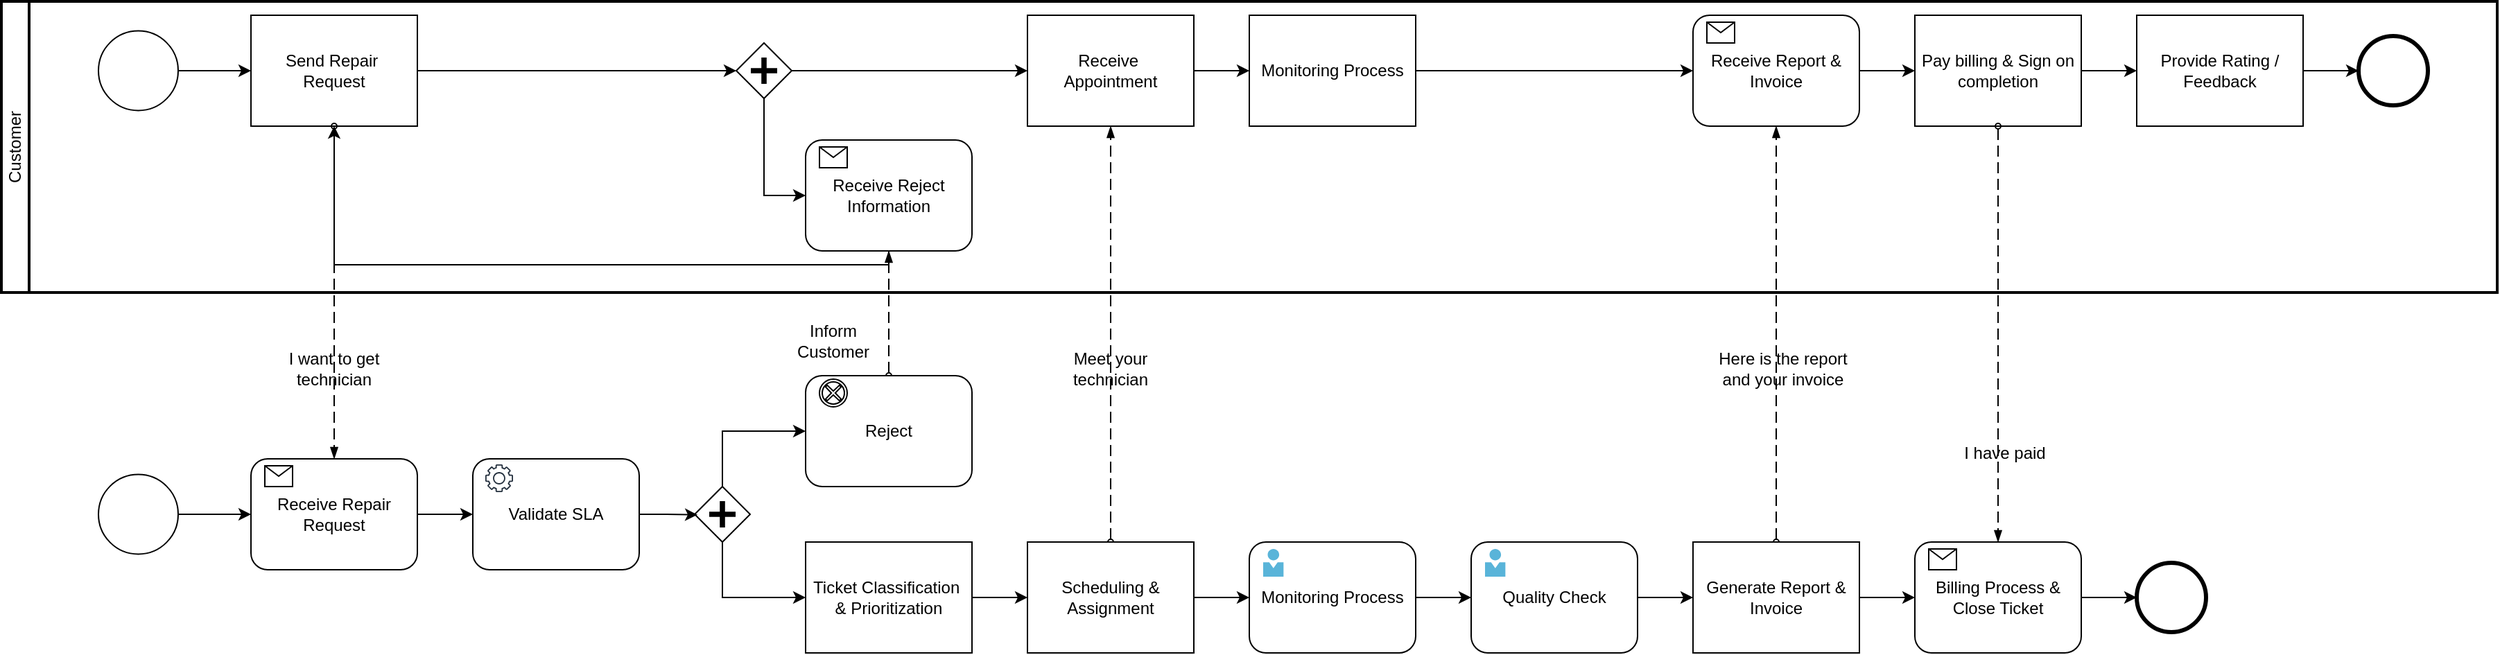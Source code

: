 <mxfile version="26.2.14" pages="2">
  <diagram name="Page-1" id="2a216829-ef6e-dabb-86c1-c78162f3ba2b">
    <mxGraphModel dx="1903" dy="1049" grid="1" gridSize="10" guides="1" tooltips="1" connect="1" arrows="1" fold="1" page="1" pageScale="1" pageWidth="850" pageHeight="1100" background="none" math="0" shadow="0">
      <root>
        <mxCell id="0" />
        <mxCell id="1" parent="0" />
        <mxCell id="y4_CQmr4rHinZZHA0CCV-10" value="" style="shape=mxgraph.bpmn.shape;html=1;verticalLabelPosition=bottom;labelBackgroundColor=#ffffff;verticalAlign=top;perimeter=ellipsePerimeter;outline=standard;symbol=general;" vertex="1" parent="1">
          <mxGeometry x="70" y="621.25" width="57.5" height="57.5" as="geometry" />
        </mxCell>
        <mxCell id="y4_CQmr4rHinZZHA0CCV-11" style="edgeStyle=orthogonalEdgeStyle;rounded=0;html=1;jettySize=auto;orthogonalLoop=1;" edge="1" source="y4_CQmr4rHinZZHA0CCV-10" parent="1">
          <mxGeometry relative="1" as="geometry">
            <mxPoint x="180" y="650" as="targetPoint" />
            <Array as="points" />
          </mxGeometry>
        </mxCell>
        <mxCell id="y4_CQmr4rHinZZHA0CCV-22" value="" style="group" vertex="1" connectable="0" parent="1">
          <mxGeometry x="1060" y="670" width="120" height="80" as="geometry" />
        </mxCell>
        <mxCell id="y4_CQmr4rHinZZHA0CCV-23" value="Quality Check" style="shape=ext;rounded=1;html=1;whiteSpace=wrap;" vertex="1" parent="y4_CQmr4rHinZZHA0CCV-22">
          <mxGeometry width="120" height="80" as="geometry" />
        </mxCell>
        <mxCell id="y4_CQmr4rHinZZHA0CCV-90" value="" style="image;sketch=0;aspect=fixed;html=1;points=[];align=center;fontSize=12;image=img/lib/mscae/Person.svg;" vertex="1" parent="y4_CQmr4rHinZZHA0CCV-22">
          <mxGeometry x="10" y="5" width="14.8" height="20" as="geometry" />
        </mxCell>
        <mxCell id="y4_CQmr4rHinZZHA0CCV-28" value="" style="group" vertex="1" connectable="0" parent="1">
          <mxGeometry x="900" y="670" width="120" height="80" as="geometry" />
        </mxCell>
        <mxCell id="y4_CQmr4rHinZZHA0CCV-29" value="Monitoring Process" style="shape=ext;rounded=1;html=1;whiteSpace=wrap;" vertex="1" parent="y4_CQmr4rHinZZHA0CCV-28">
          <mxGeometry width="120" height="80" as="geometry" />
        </mxCell>
        <mxCell id="y4_CQmr4rHinZZHA0CCV-89" value="" style="image;sketch=0;aspect=fixed;html=1;points=[];align=center;fontSize=12;image=img/lib/mscae/Person.svg;" vertex="1" parent="y4_CQmr4rHinZZHA0CCV-28">
          <mxGeometry x="10" y="5" width="14.8" height="20" as="geometry" />
        </mxCell>
        <mxCell id="y4_CQmr4rHinZZHA0CCV-31" value="" style="group" vertex="1" connectable="0" parent="1">
          <mxGeometry x="1380" y="670" width="120" height="80" as="geometry" />
        </mxCell>
        <mxCell id="y4_CQmr4rHinZZHA0CCV-32" value="Billing Process &amp;amp; Close Ticket" style="shape=ext;rounded=1;html=1;whiteSpace=wrap;" vertex="1" parent="y4_CQmr4rHinZZHA0CCV-31">
          <mxGeometry width="120" height="80" as="geometry" />
        </mxCell>
        <mxCell id="y4_CQmr4rHinZZHA0CCV-33" value="" style="shape=message;whiteSpace=wrap;html=1;" vertex="1" parent="y4_CQmr4rHinZZHA0CCV-31">
          <mxGeometry x="10" y="5" width="20" height="15" as="geometry" />
        </mxCell>
        <mxCell id="y4_CQmr4rHinZZHA0CCV-37" style="edgeStyle=orthogonalEdgeStyle;rounded=0;orthogonalLoop=1;jettySize=auto;html=1;entryX=0;entryY=0.5;entryDx=0;entryDy=0;" edge="1" parent="1" source="y4_CQmr4rHinZZHA0CCV-29" target="y4_CQmr4rHinZZHA0CCV-23">
          <mxGeometry relative="1" as="geometry" />
        </mxCell>
        <mxCell id="y4_CQmr4rHinZZHA0CCV-38" style="edgeStyle=orthogonalEdgeStyle;rounded=0;orthogonalLoop=1;jettySize=auto;html=1;entryX=0;entryY=0.5;entryDx=0;entryDy=0;" edge="1" parent="1" source="y4_CQmr4rHinZZHA0CCV-23">
          <mxGeometry relative="1" as="geometry">
            <mxPoint x="1220" y="710" as="targetPoint" />
          </mxGeometry>
        </mxCell>
        <mxCell id="y4_CQmr4rHinZZHA0CCV-50" style="edgeStyle=orthogonalEdgeStyle;rounded=0;orthogonalLoop=1;jettySize=auto;html=1;entryX=0;entryY=0.5;entryDx=0;entryDy=0;" edge="1" parent="1" source="y4_CQmr4rHinZZHA0CCV-43" target="y4_CQmr4rHinZZHA0CCV-48">
          <mxGeometry relative="1" as="geometry">
            <Array as="points">
              <mxPoint x="520" y="590" />
            </Array>
          </mxGeometry>
        </mxCell>
        <mxCell id="y4_CQmr4rHinZZHA0CCV-43" value="" style="shape=mxgraph.bpmn.shape;html=1;verticalLabelPosition=bottom;labelBackgroundColor=#ffffff;verticalAlign=top;perimeter=rhombusPerimeter;background=gateway;outline=none;symbol=parallelGw;" vertex="1" parent="1">
          <mxGeometry x="500" y="630" width="40" height="40" as="geometry" />
        </mxCell>
        <mxCell id="y4_CQmr4rHinZZHA0CCV-46" style="edgeStyle=orthogonalEdgeStyle;rounded=0;orthogonalLoop=1;jettySize=auto;html=1;entryX=0;entryY=0.5;entryDx=0;entryDy=0;" edge="1" parent="1" source="y4_CQmr4rHinZZHA0CCV-43">
          <mxGeometry relative="1" as="geometry">
            <mxPoint x="580" y="710.0" as="targetPoint" />
            <Array as="points">
              <mxPoint x="520" y="710" />
            </Array>
          </mxGeometry>
        </mxCell>
        <mxCell id="y4_CQmr4rHinZZHA0CCV-54" value="" style="shape=mxgraph.bpmn.shape;html=1;verticalLabelPosition=bottom;labelBackgroundColor=#ffffff;verticalAlign=top;perimeter=ellipsePerimeter;outline=end;symbol=general;" vertex="1" parent="1">
          <mxGeometry x="1540" y="685" width="50" height="50" as="geometry" />
        </mxCell>
        <mxCell id="y4_CQmr4rHinZZHA0CCV-55" style="edgeStyle=orthogonalEdgeStyle;rounded=0;orthogonalLoop=1;jettySize=auto;html=1;entryX=0;entryY=0.5;entryDx=0;entryDy=0;" edge="1" parent="1" source="y4_CQmr4rHinZZHA0CCV-32" target="y4_CQmr4rHinZZHA0CCV-54">
          <mxGeometry relative="1" as="geometry" />
        </mxCell>
        <mxCell id="y4_CQmr4rHinZZHA0CCV-56" value="" style="group" vertex="1" connectable="0" parent="1">
          <mxGeometry x="340" y="610" width="120" height="80" as="geometry" />
        </mxCell>
        <mxCell id="y4_CQmr4rHinZZHA0CCV-57" value="Validate SLA" style="shape=ext;rounded=1;html=1;whiteSpace=wrap;" vertex="1" parent="y4_CQmr4rHinZZHA0CCV-56">
          <mxGeometry width="120" height="80" as="geometry" />
        </mxCell>
        <mxCell id="y4_CQmr4rHinZZHA0CCV-58" value="" style="sketch=0;outlineConnect=0;fontColor=#232F3E;gradientColor=none;fillColor=#232F3D;strokeColor=none;dashed=0;verticalLabelPosition=bottom;verticalAlign=top;align=center;html=1;fontSize=12;fontStyle=0;aspect=fixed;pointerEvents=1;shape=mxgraph.aws4.gear;" vertex="1" parent="y4_CQmr4rHinZZHA0CCV-56">
          <mxGeometry x="9" y="4" width="20" height="20" as="geometry" />
        </mxCell>
        <mxCell id="y4_CQmr4rHinZZHA0CCV-63" value="" style="group" vertex="1" connectable="0" parent="1">
          <mxGeometry x="180" y="610" width="120" height="80" as="geometry" />
        </mxCell>
        <mxCell id="y4_CQmr4rHinZZHA0CCV-64" value="Receive Repair Request" style="shape=ext;rounded=1;html=1;whiteSpace=wrap;" vertex="1" parent="y4_CQmr4rHinZZHA0CCV-63">
          <mxGeometry width="120" height="80" as="geometry" />
        </mxCell>
        <mxCell id="y4_CQmr4rHinZZHA0CCV-65" value="" style="shape=message;whiteSpace=wrap;html=1;" vertex="1" parent="y4_CQmr4rHinZZHA0CCV-63">
          <mxGeometry x="10" y="5" width="20" height="15" as="geometry" />
        </mxCell>
        <mxCell id="y4_CQmr4rHinZZHA0CCV-66" style="edgeStyle=orthogonalEdgeStyle;rounded=0;orthogonalLoop=1;jettySize=auto;html=1;entryX=0.051;entryY=0.509;entryDx=0;entryDy=0;entryPerimeter=0;" edge="1" parent="1" source="y4_CQmr4rHinZZHA0CCV-57" target="y4_CQmr4rHinZZHA0CCV-43">
          <mxGeometry relative="1" as="geometry" />
        </mxCell>
        <mxCell id="y4_CQmr4rHinZZHA0CCV-68" style="edgeStyle=orthogonalEdgeStyle;rounded=0;orthogonalLoop=1;jettySize=auto;html=1;" edge="1" parent="1" source="y4_CQmr4rHinZZHA0CCV-64" target="y4_CQmr4rHinZZHA0CCV-57">
          <mxGeometry relative="1" as="geometry" />
        </mxCell>
        <mxCell id="y4_CQmr4rHinZZHA0CCV-75" value="Customer" style="swimlane;html=1;startSize=20;fontStyle=0;collapsible=0;horizontal=0;swimlaneLine=1;swimlaneFillColor=#ffffff;strokeWidth=2;whiteSpace=wrap;" vertex="1" parent="1">
          <mxGeometry y="280" width="1800" height="210" as="geometry" />
        </mxCell>
        <mxCell id="y4_CQmr4rHinZZHA0CCV-118" style="edgeStyle=orthogonalEdgeStyle;rounded=0;orthogonalLoop=1;jettySize=auto;html=1;entryX=0;entryY=0.5;entryDx=0;entryDy=0;" edge="1" parent="y4_CQmr4rHinZZHA0CCV-75" source="y4_CQmr4rHinZZHA0CCV-95" target="y4_CQmr4rHinZZHA0CCV-100">
          <mxGeometry relative="1" as="geometry" />
        </mxCell>
        <mxCell id="y4_CQmr4rHinZZHA0CCV-95" value="Send Repair&amp;nbsp;&lt;div&gt;Request&lt;/div&gt;" style="points=[[0.25,0,0],[0.5,0,0],[0.75,0,0],[1,0.25,0],[1,0.5,0],[1,0.75,0],[0.75,1,0],[0.5,1,0],[0.25,1,0],[0,0.75,0],[0,0.5,0],[0,0.25,0]];shape=mxgraph.bpmn.task2;whiteSpace=wrap;rectStyle=rounded;size=10;html=1;container=1;expand=0;collapsible=0;taskMarker=send;" vertex="1" parent="y4_CQmr4rHinZZHA0CCV-75">
          <mxGeometry x="180" y="10" width="120" height="80" as="geometry" />
        </mxCell>
        <mxCell id="y4_CQmr4rHinZZHA0CCV-121" style="edgeStyle=orthogonalEdgeStyle;rounded=0;orthogonalLoop=1;jettySize=auto;html=1;" edge="1" parent="y4_CQmr4rHinZZHA0CCV-75" source="y4_CQmr4rHinZZHA0CCV-98" target="y4_CQmr4rHinZZHA0CCV-99">
          <mxGeometry relative="1" as="geometry" />
        </mxCell>
        <mxCell id="y4_CQmr4rHinZZHA0CCV-98" value="Receive&amp;nbsp;&lt;div&gt;Appointment&lt;/div&gt;" style="points=[[0.25,0,0],[0.5,0,0],[0.75,0,0],[1,0.25,0],[1,0.5,0],[1,0.75,0],[0.75,1,0],[0.5,1,0],[0.25,1,0],[0,0.75,0],[0,0.5,0],[0,0.25,0]];shape=mxgraph.bpmn.task2;whiteSpace=wrap;rectStyle=rounded;size=10;html=1;container=1;expand=0;collapsible=0;taskMarker=receive;" vertex="1" parent="y4_CQmr4rHinZZHA0CCV-75">
          <mxGeometry x="740" y="10" width="120" height="80" as="geometry" />
        </mxCell>
        <mxCell id="y4_CQmr4rHinZZHA0CCV-129" style="edgeStyle=orthogonalEdgeStyle;rounded=0;orthogonalLoop=1;jettySize=auto;html=1;entryX=0;entryY=0.5;entryDx=0;entryDy=0;" edge="1" parent="y4_CQmr4rHinZZHA0CCV-75" source="y4_CQmr4rHinZZHA0CCV-99" target="y4_CQmr4rHinZZHA0CCV-125">
          <mxGeometry relative="1" as="geometry" />
        </mxCell>
        <mxCell id="y4_CQmr4rHinZZHA0CCV-99" value="Monitoring Process" style="points=[[0.25,0,0],[0.5,0,0],[0.75,0,0],[1,0.25,0],[1,0.5,0],[1,0.75,0],[0.75,1,0],[0.5,1,0],[0.25,1,0],[0,0.75,0],[0,0.5,0],[0,0.25,0]];shape=mxgraph.bpmn.task2;whiteSpace=wrap;rectStyle=rounded;size=10;html=1;container=1;expand=0;collapsible=0;taskMarker=user;" vertex="1" parent="y4_CQmr4rHinZZHA0CCV-75">
          <mxGeometry x="900" y="10" width="120" height="80" as="geometry" />
        </mxCell>
        <mxCell id="y4_CQmr4rHinZZHA0CCV-119" style="edgeStyle=orthogonalEdgeStyle;rounded=0;orthogonalLoop=1;jettySize=auto;html=1;entryX=0;entryY=0.5;entryDx=0;entryDy=0;" edge="1" parent="y4_CQmr4rHinZZHA0CCV-75" source="y4_CQmr4rHinZZHA0CCV-100" target="y4_CQmr4rHinZZHA0CCV-103">
          <mxGeometry relative="1" as="geometry">
            <Array as="points">
              <mxPoint x="550" y="140" />
            </Array>
          </mxGeometry>
        </mxCell>
        <mxCell id="y4_CQmr4rHinZZHA0CCV-100" value="" style="shape=mxgraph.bpmn.shape;html=1;verticalLabelPosition=bottom;labelBackgroundColor=#ffffff;verticalAlign=top;perimeter=rhombusPerimeter;background=gateway;outline=none;symbol=parallelGw;" vertex="1" parent="y4_CQmr4rHinZZHA0CCV-75">
          <mxGeometry x="530" y="30" width="40" height="40" as="geometry" />
        </mxCell>
        <mxCell id="y4_CQmr4rHinZZHA0CCV-102" value="" style="group" vertex="1" connectable="0" parent="y4_CQmr4rHinZZHA0CCV-75">
          <mxGeometry x="580" y="100" width="120" height="80" as="geometry" />
        </mxCell>
        <mxCell id="y4_CQmr4rHinZZHA0CCV-103" value="Receive Reject Information" style="shape=ext;rounded=1;html=1;whiteSpace=wrap;" vertex="1" parent="y4_CQmr4rHinZZHA0CCV-102">
          <mxGeometry width="120" height="80" as="geometry" />
        </mxCell>
        <mxCell id="y4_CQmr4rHinZZHA0CCV-104" value="" style="shape=message;whiteSpace=wrap;html=1;" vertex="1" parent="y4_CQmr4rHinZZHA0CCV-102">
          <mxGeometry x="10" y="5" width="20" height="15" as="geometry" />
        </mxCell>
        <mxCell id="y4_CQmr4rHinZZHA0CCV-105" style="edgeStyle=orthogonalEdgeStyle;rounded=0;orthogonalLoop=1;jettySize=auto;html=1;exitX=0.5;exitY=1;exitDx=0;exitDy=0;" edge="1" parent="y4_CQmr4rHinZZHA0CCV-75" source="y4_CQmr4rHinZZHA0CCV-103" target="y4_CQmr4rHinZZHA0CCV-95">
          <mxGeometry relative="1" as="geometry">
            <Array as="points">
              <mxPoint x="640" y="190" />
              <mxPoint x="240" y="190" />
            </Array>
          </mxGeometry>
        </mxCell>
        <mxCell id="y4_CQmr4rHinZZHA0CCV-117" style="edgeStyle=orthogonalEdgeStyle;rounded=0;orthogonalLoop=1;jettySize=auto;html=1;" edge="1" parent="y4_CQmr4rHinZZHA0CCV-75" source="y4_CQmr4rHinZZHA0CCV-115" target="y4_CQmr4rHinZZHA0CCV-95">
          <mxGeometry relative="1" as="geometry" />
        </mxCell>
        <mxCell id="y4_CQmr4rHinZZHA0CCV-115" value="" style="shape=mxgraph.bpmn.shape;html=1;verticalLabelPosition=bottom;labelBackgroundColor=#ffffff;verticalAlign=top;perimeter=ellipsePerimeter;outline=standard;symbol=general;" vertex="1" parent="y4_CQmr4rHinZZHA0CCV-75">
          <mxGeometry x="70" y="21.25" width="57.5" height="57.5" as="geometry" />
        </mxCell>
        <mxCell id="y4_CQmr4rHinZZHA0CCV-120" style="edgeStyle=orthogonalEdgeStyle;rounded=0;orthogonalLoop=1;jettySize=auto;html=1;entryX=0;entryY=0.5;entryDx=0;entryDy=0;entryPerimeter=0;" edge="1" parent="y4_CQmr4rHinZZHA0CCV-75" source="y4_CQmr4rHinZZHA0CCV-100" target="y4_CQmr4rHinZZHA0CCV-98">
          <mxGeometry relative="1" as="geometry" />
        </mxCell>
        <mxCell id="y4_CQmr4rHinZZHA0CCV-124" value="" style="group" vertex="1" connectable="0" parent="y4_CQmr4rHinZZHA0CCV-75">
          <mxGeometry x="1220" y="10" width="120" height="80" as="geometry" />
        </mxCell>
        <mxCell id="y4_CQmr4rHinZZHA0CCV-125" value="Receive Report &amp;amp; Invoice" style="shape=ext;rounded=1;html=1;whiteSpace=wrap;" vertex="1" parent="y4_CQmr4rHinZZHA0CCV-124">
          <mxGeometry width="120" height="80" as="geometry" />
        </mxCell>
        <mxCell id="y4_CQmr4rHinZZHA0CCV-126" value="" style="shape=message;whiteSpace=wrap;html=1;" vertex="1" parent="y4_CQmr4rHinZZHA0CCV-124">
          <mxGeometry x="10" y="5" width="20" height="15" as="geometry" />
        </mxCell>
        <mxCell id="y4_CQmr4rHinZZHA0CCV-130" value="Pay billing &amp;amp; Sign on completion" style="points=[[0.25,0,0],[0.5,0,0],[0.75,0,0],[1,0.25,0],[1,0.5,0],[1,0.75,0],[0.75,1,0],[0.5,1,0],[0.25,1,0],[0,0.75,0],[0,0.5,0],[0,0.25,0]];shape=mxgraph.bpmn.task2;whiteSpace=wrap;rectStyle=rounded;size=10;html=1;container=1;expand=0;collapsible=0;taskMarker=send;" vertex="1" parent="y4_CQmr4rHinZZHA0CCV-75">
          <mxGeometry x="1380" y="10" width="120" height="80" as="geometry" />
        </mxCell>
        <mxCell id="y4_CQmr4rHinZZHA0CCV-131" style="edgeStyle=orthogonalEdgeStyle;rounded=0;orthogonalLoop=1;jettySize=auto;html=1;entryX=0;entryY=0.5;entryDx=0;entryDy=0;entryPerimeter=0;" edge="1" parent="y4_CQmr4rHinZZHA0CCV-75" source="y4_CQmr4rHinZZHA0CCV-125" target="y4_CQmr4rHinZZHA0CCV-130">
          <mxGeometry relative="1" as="geometry" />
        </mxCell>
        <mxCell id="y4_CQmr4rHinZZHA0CCV-137" style="edgeStyle=orthogonalEdgeStyle;rounded=0;orthogonalLoop=1;jettySize=auto;html=1;entryX=0;entryY=0.5;entryDx=0;entryDy=0;" edge="1" parent="y4_CQmr4rHinZZHA0CCV-75" source="y4_CQmr4rHinZZHA0CCV-133" target="y4_CQmr4rHinZZHA0CCV-134">
          <mxGeometry relative="1" as="geometry" />
        </mxCell>
        <mxCell id="y4_CQmr4rHinZZHA0CCV-133" value="Provide Rating / Feedback" style="points=[[0.25,0,0],[0.5,0,0],[0.75,0,0],[1,0.25,0],[1,0.5,0],[1,0.75,0],[0.75,1,0],[0.5,1,0],[0.25,1,0],[0,0.75,0],[0,0.5,0],[0,0.25,0]];shape=mxgraph.bpmn.task2;whiteSpace=wrap;rectStyle=rounded;size=10;html=1;container=1;expand=0;collapsible=0;taskMarker=user;" vertex="1" parent="y4_CQmr4rHinZZHA0CCV-75">
          <mxGeometry x="1540" y="10" width="120" height="80" as="geometry" />
        </mxCell>
        <mxCell id="y4_CQmr4rHinZZHA0CCV-134" value="" style="shape=mxgraph.bpmn.shape;html=1;verticalLabelPosition=bottom;labelBackgroundColor=#ffffff;verticalAlign=top;perimeter=ellipsePerimeter;outline=end;symbol=general;" vertex="1" parent="y4_CQmr4rHinZZHA0CCV-75">
          <mxGeometry x="1700" y="25" width="50" height="50" as="geometry" />
        </mxCell>
        <mxCell id="y4_CQmr4rHinZZHA0CCV-135" style="edgeStyle=orthogonalEdgeStyle;rounded=0;orthogonalLoop=1;jettySize=auto;html=1;entryX=0;entryY=0.5;entryDx=0;entryDy=0;entryPerimeter=0;" edge="1" parent="y4_CQmr4rHinZZHA0CCV-75" source="y4_CQmr4rHinZZHA0CCV-130" target="y4_CQmr4rHinZZHA0CCV-133">
          <mxGeometry relative="1" as="geometry" />
        </mxCell>
        <mxCell id="y4_CQmr4rHinZZHA0CCV-77" value="" style="dashed=1;dashPattern=8 4;endArrow=blockThin;endFill=1;startArrow=oval;startFill=0;endSize=6;startSize=4;html=1;rounded=0;entryX=0.5;entryY=0;entryDx=0;entryDy=0;exitX=0.5;exitY=1;exitDx=0;exitDy=0;exitPerimeter=0;" edge="1" parent="1" source="y4_CQmr4rHinZZHA0CCV-95" target="y4_CQmr4rHinZZHA0CCV-64">
          <mxGeometry width="160" relative="1" as="geometry">
            <mxPoint x="240" y="490" as="sourcePoint" />
            <mxPoint x="370" y="510" as="targetPoint" />
          </mxGeometry>
        </mxCell>
        <mxCell id="y4_CQmr4rHinZZHA0CCV-79" value="" style="dashed=1;dashPattern=8 4;endArrow=blockThin;endFill=1;startArrow=oval;startFill=0;endSize=6;startSize=4;html=1;rounded=0;exitX=0.5;exitY=0;exitDx=0;exitDy=0;entryX=0.5;entryY=1;entryDx=0;entryDy=0;entryPerimeter=0;" edge="1" parent="1" target="y4_CQmr4rHinZZHA0CCV-98">
          <mxGeometry width="160" relative="1" as="geometry">
            <mxPoint x="800" y="670" as="sourcePoint" />
            <mxPoint x="800" y="490" as="targetPoint" />
          </mxGeometry>
        </mxCell>
        <mxCell id="y4_CQmr4rHinZZHA0CCV-80" value="" style="dashed=1;dashPattern=8 4;endArrow=blockThin;endFill=1;startArrow=oval;startFill=0;endSize=6;startSize=4;html=1;rounded=0;exitX=0.5;exitY=1;exitDx=0;exitDy=0;exitPerimeter=0;" edge="1" parent="1" source="y4_CQmr4rHinZZHA0CCV-130" target="y4_CQmr4rHinZZHA0CCV-32">
          <mxGeometry width="160" relative="1" as="geometry">
            <mxPoint x="1440" y="490" as="sourcePoint" />
            <mxPoint x="1500" y="630" as="targetPoint" />
          </mxGeometry>
        </mxCell>
        <mxCell id="y4_CQmr4rHinZZHA0CCV-81" value="" style="dashed=1;dashPattern=8 4;endArrow=blockThin;endFill=1;startArrow=oval;startFill=0;endSize=6;startSize=4;html=1;rounded=0;exitX=0.5;exitY=0;exitDx=0;exitDy=0;exitPerimeter=0;" edge="1" parent="1" source="y4_CQmr4rHinZZHA0CCV-127" target="y4_CQmr4rHinZZHA0CCV-125">
          <mxGeometry width="160" relative="1" as="geometry">
            <mxPoint x="1280" y="640" as="sourcePoint" />
            <mxPoint x="1279.71" y="490" as="targetPoint" />
          </mxGeometry>
        </mxCell>
        <mxCell id="y4_CQmr4rHinZZHA0CCV-82" value="I want to get technician" style="text;html=1;strokeColor=none;fillColor=none;align=center;verticalAlign=middle;whiteSpace=wrap;rounded=0;" vertex="1" parent="1">
          <mxGeometry x="190" y="530" width="100" height="30" as="geometry" />
        </mxCell>
        <mxCell id="y4_CQmr4rHinZZHA0CCV-83" value="Inform Customer" style="text;html=1;strokeColor=none;fillColor=none;align=center;verticalAlign=middle;whiteSpace=wrap;rounded=0;" vertex="1" parent="1">
          <mxGeometry x="560" y="510" width="80" height="30" as="geometry" />
        </mxCell>
        <mxCell id="y4_CQmr4rHinZZHA0CCV-76" value="" style="dashed=1;dashPattern=8 4;endArrow=blockThin;endFill=1;startArrow=oval;startFill=0;endSize=6;startSize=4;html=1;rounded=0;exitX=0.5;exitY=0;exitDx=0;exitDy=0;entryX=0.5;entryY=1;entryDx=0;entryDy=0;" edge="1" parent="1" source="y4_CQmr4rHinZZHA0CCV-48" target="y4_CQmr4rHinZZHA0CCV-103">
          <mxGeometry width="160" relative="1" as="geometry">
            <mxPoint x="630" y="530" as="sourcePoint" />
            <mxPoint x="640" y="490" as="targetPoint" />
          </mxGeometry>
        </mxCell>
        <mxCell id="y4_CQmr4rHinZZHA0CCV-47" value="" style="group" vertex="1" connectable="0" parent="1">
          <mxGeometry x="580" y="550" width="120" height="80" as="geometry" />
        </mxCell>
        <mxCell id="y4_CQmr4rHinZZHA0CCV-48" value="Reject" style="shape=ext;rounded=1;html=1;whiteSpace=wrap;" vertex="1" parent="y4_CQmr4rHinZZHA0CCV-47">
          <mxGeometry width="120" height="80" as="geometry" />
        </mxCell>
        <mxCell id="y4_CQmr4rHinZZHA0CCV-93" value="" style="points=[[0.145,0.145,0],[0.5,0,0],[0.855,0.145,0],[1,0.5,0],[0.855,0.855,0],[0.5,1,0],[0.145,0.855,0],[0,0.5,0]];shape=mxgraph.bpmn.event;html=1;verticalLabelPosition=bottom;labelBackgroundColor=#ffffff;verticalAlign=top;align=center;perimeter=ellipsePerimeter;outlineConnect=0;aspect=fixed;outline=boundInt;symbol=cancel;" vertex="1" parent="y4_CQmr4rHinZZHA0CCV-47">
          <mxGeometry x="10" y="2.5" width="20" height="20" as="geometry" />
        </mxCell>
        <mxCell id="y4_CQmr4rHinZZHA0CCV-86" value="Here is the report and your invoice" style="text;html=1;strokeColor=none;fillColor=none;align=center;verticalAlign=middle;whiteSpace=wrap;rounded=0;" vertex="1" parent="1">
          <mxGeometry x="1230" y="530" width="110" height="30" as="geometry" />
        </mxCell>
        <mxCell id="y4_CQmr4rHinZZHA0CCV-87" value="I have paid" style="text;html=1;strokeColor=none;fillColor=none;align=center;verticalAlign=middle;whiteSpace=wrap;rounded=0;" vertex="1" parent="1">
          <mxGeometry x="1390" y="591.25" width="110" height="30" as="geometry" />
        </mxCell>
        <mxCell id="y4_CQmr4rHinZZHA0CCV-88" value="Meet your technician" style="text;html=1;strokeColor=none;fillColor=none;align=center;verticalAlign=middle;whiteSpace=wrap;rounded=0;" vertex="1" parent="1">
          <mxGeometry x="760" y="530" width="80" height="30" as="geometry" />
        </mxCell>
        <mxCell id="y4_CQmr4rHinZZHA0CCV-92" style="edgeStyle=orthogonalEdgeStyle;rounded=0;orthogonalLoop=1;jettySize=auto;html=1;" edge="1" parent="1" source="y4_CQmr4rHinZZHA0CCV-91">
          <mxGeometry relative="1" as="geometry">
            <mxPoint x="740" y="710.0" as="targetPoint" />
          </mxGeometry>
        </mxCell>
        <mxCell id="y4_CQmr4rHinZZHA0CCV-91" value="Ticket Classification&amp;nbsp;&lt;div&gt;&amp;amp; Prioritization&lt;/div&gt;" style="points=[[0.25,0,0],[0.5,0,0],[0.75,0,0],[1,0.25,0],[1,0.5,0],[1,0.75,0],[0.75,1,0],[0.5,1,0],[0.25,1,0],[0,0.75,0],[0,0.5,0],[0,0.25,0]];shape=mxgraph.bpmn.task2;whiteSpace=wrap;rectStyle=rounded;size=10;html=1;container=1;expand=0;collapsible=0;taskMarker=user;" vertex="1" parent="1">
          <mxGeometry x="580" y="670" width="120" height="80" as="geometry" />
        </mxCell>
        <mxCell id="y4_CQmr4rHinZZHA0CCV-97" style="edgeStyle=orthogonalEdgeStyle;rounded=0;orthogonalLoop=1;jettySize=auto;html=1;entryX=0;entryY=0.5;entryDx=0;entryDy=0;" edge="1" parent="1" source="y4_CQmr4rHinZZHA0CCV-96" target="y4_CQmr4rHinZZHA0CCV-29">
          <mxGeometry relative="1" as="geometry" />
        </mxCell>
        <mxCell id="y4_CQmr4rHinZZHA0CCV-96" value="Scheduling &amp;amp; Assignment" style="points=[[0.25,0,0],[0.5,0,0],[0.75,0,0],[1,0.25,0],[1,0.5,0],[1,0.75,0],[0.75,1,0],[0.5,1,0],[0.25,1,0],[0,0.75,0],[0,0.5,0],[0,0.25,0]];shape=mxgraph.bpmn.task2;whiteSpace=wrap;rectStyle=rounded;size=10;html=1;container=1;expand=0;collapsible=0;taskMarker=send;" vertex="1" parent="1">
          <mxGeometry x="740" y="670" width="120" height="80" as="geometry" />
        </mxCell>
        <mxCell id="y4_CQmr4rHinZZHA0CCV-127" value="Generate Report &amp;amp; Invoice" style="points=[[0.25,0,0],[0.5,0,0],[0.75,0,0],[1,0.25,0],[1,0.5,0],[1,0.75,0],[0.75,1,0],[0.5,1,0],[0.25,1,0],[0,0.75,0],[0,0.5,0],[0,0.25,0]];shape=mxgraph.bpmn.task2;whiteSpace=wrap;rectStyle=rounded;size=10;html=1;container=1;expand=0;collapsible=0;taskMarker=send;" vertex="1" parent="1">
          <mxGeometry x="1220" y="670" width="120" height="80" as="geometry" />
        </mxCell>
        <mxCell id="y4_CQmr4rHinZZHA0CCV-128" style="edgeStyle=orthogonalEdgeStyle;rounded=0;orthogonalLoop=1;jettySize=auto;html=1;entryX=0;entryY=0.5;entryDx=0;entryDy=0;" edge="1" parent="1" source="y4_CQmr4rHinZZHA0CCV-127" target="y4_CQmr4rHinZZHA0CCV-32">
          <mxGeometry relative="1" as="geometry">
            <mxPoint x="1360" y="710" as="targetPoint" />
          </mxGeometry>
        </mxCell>
      </root>
    </mxGraphModel>
  </diagram>
  <diagram id="ygQETtV6ynaNNEvv7tcc" name="drafts_business-process-cycle">
    <mxGraphModel grid="1" page="1" gridSize="10" guides="1" tooltips="1" connect="1" arrows="1" fold="1" pageScale="1" pageWidth="827" pageHeight="1169" math="0" shadow="0">
      <root>
        <mxCell id="0" />
        <mxCell id="1" parent="0" />
        <mxCell id="FL2we1-E9XAxh2i5lt60-12" value="&lt;font style=&quot;font-size: 18px;&quot;&gt;&lt;b&gt;BUSINESS&lt;/b&gt;&lt;/font&gt;&lt;div&gt;&lt;font style=&quot;font-size: 18px;&quot;&gt;&lt;b&gt;PROCESS&lt;/b&gt;&lt;/font&gt;&lt;/div&gt;" style="ellipse;whiteSpace=wrap;html=1;aspect=fixed;fillColor=#e1d5e7;strokeColor=#9673a6;" vertex="1" parent="1">
          <mxGeometry x="219" y="285" width="400" height="400" as="geometry" />
        </mxCell>
        <mxCell id="FL2we1-E9XAxh2i5lt60-1" value="Process&lt;div&gt;Discovery&lt;/div&gt;" style="ellipse;whiteSpace=wrap;html=1;aspect=fixed;fillColor=#dae8fc;strokeColor=#6c8ebf;" vertex="1" parent="1">
          <mxGeometry x="379" y="250" width="80" height="80" as="geometry" />
        </mxCell>
        <mxCell id="FL2we1-E9XAxh2i5lt60-3" value="Process Implemen-&lt;div&gt;tation&lt;/div&gt;" style="ellipse;whiteSpace=wrap;html=1;aspect=fixed;fillColor=#dae8fc;strokeColor=#6c8ebf;" vertex="1" parent="1">
          <mxGeometry x="579" y="445" width="80" height="80" as="geometry" />
        </mxCell>
        <mxCell id="FL2we1-E9XAxh2i5lt60-4" value="Identifikasi Kebutuhan" style="text;html=1;align=center;verticalAlign=middle;whiteSpace=wrap;rounded=0;fontSize=9;" vertex="1" parent="1">
          <mxGeometry x="389" y="335" width="60" height="30" as="geometry" />
        </mxCell>
        <mxCell id="FL2we1-E9XAxh2i5lt60-6" value="Process&lt;div&gt;Design&lt;/div&gt;" style="ellipse;whiteSpace=wrap;html=1;aspect=fixed;fillColor=#dae8fc;strokeColor=#6c8ebf;" vertex="1" parent="1">
          <mxGeometry x="519" y="305" width="80" height="80" as="geometry" />
        </mxCell>
        <mxCell id="FL2we1-E9XAxh2i5lt60-7" value="Process Testing &amp;amp; Validation" style="ellipse;whiteSpace=wrap;html=1;aspect=fixed;fillColor=#dae8fc;strokeColor=#6c8ebf;" vertex="1" parent="1">
          <mxGeometry x="519" y="575" width="80" height="80" as="geometry" />
        </mxCell>
        <mxCell id="FL2we1-E9XAxh2i5lt60-8" value="Process Optimization" style="ellipse;whiteSpace=wrap;html=1;aspect=fixed;fillColor=#dae8fc;strokeColor=#6c8ebf;" vertex="1" parent="1">
          <mxGeometry x="239" y="575" width="80" height="80" as="geometry" />
        </mxCell>
        <mxCell id="FL2we1-E9XAxh2i5lt60-9" value="Process Monitoring &amp;amp; Analytics" style="ellipse;whiteSpace=wrap;html=1;aspect=fixed;fillColor=#dae8fc;strokeColor=#6c8ebf;" vertex="1" parent="1">
          <mxGeometry x="379" y="643.2" width="80" height="80" as="geometry" />
        </mxCell>
        <mxCell id="FL2we1-E9XAxh2i5lt60-10" value="Process Governance" style="ellipse;whiteSpace=wrap;html=1;aspect=fixed;fillColor=#dae8fc;strokeColor=#6c8ebf;" vertex="1" parent="1">
          <mxGeometry x="179" y="445" width="80" height="80" as="geometry" />
        </mxCell>
        <mxCell id="FL2we1-E9XAxh2i5lt60-11" value="Scaling /&lt;div&gt;Redesign&lt;/div&gt;" style="ellipse;whiteSpace=wrap;html=1;aspect=fixed;fillColor=#dae8fc;strokeColor=#6c8ebf;" vertex="1" parent="1">
          <mxGeometry x="239" y="305" width="80" height="80" as="geometry" />
        </mxCell>
        <mxCell id="FL2we1-E9XAxh2i5lt60-13" value="SDLC" style="text;html=1;align=center;verticalAlign=middle;whiteSpace=wrap;rounded=0;fontSize=9;" vertex="1" parent="1">
          <mxGeometry x="529" y="475" width="60" height="30" as="geometry" />
        </mxCell>
        <mxCell id="FL2we1-E9XAxh2i5lt60-15" value="BPMN" style="text;html=1;align=center;verticalAlign=middle;whiteSpace=wrap;rounded=0;fontSize=9;" vertex="1" parent="1">
          <mxGeometry x="489" y="375" width="60" height="30" as="geometry" />
        </mxCell>
        <mxCell id="FL2we1-E9XAxh2i5lt60-17" value="" style="html=1;shadow=0;dashed=0;align=center;verticalAlign=middle;shape=mxgraph.arrows2.jumpInArrow;dy=5.96;dx=21.2;arrowHead=25.72;rotation=85;fillColor=#1ba1e2;fontColor=#ffffff;strokeColor=#006EAF;" vertex="1" parent="1">
          <mxGeometry x="581.7" y="385" width="77.3" height="41.4" as="geometry" />
        </mxCell>
        <mxCell id="FL2we1-E9XAxh2i5lt60-18" value="" style="html=1;shadow=0;dashed=0;align=center;verticalAlign=middle;shape=mxgraph.arrows2.jumpInArrow;dy=5.96;dx=21.2;arrowHead=25.72;rotation=-135;fillColor=#1ba1e2;fontColor=#ffffff;strokeColor=#006EAF;" vertex="1" parent="1">
          <mxGeometry x="285" y="661" width="90" height="44.4" as="geometry" />
        </mxCell>
        <mxCell id="FL2we1-E9XAxh2i5lt60-20" value="" style="html=1;shadow=0;dashed=0;align=center;verticalAlign=middle;shape=mxgraph.arrows2.jumpInArrow;dy=5.96;dx=21.2;arrowHead=25.72;rotation=-220;fillColor=#1ba1e2;fontColor=#ffffff;strokeColor=#006EAF;" vertex="1" parent="1">
          <mxGeometry x="589" y="545" width="77.3" height="41.4" as="geometry" />
        </mxCell>
        <mxCell id="FL2we1-E9XAxh2i5lt60-21" value="" style="html=1;shadow=0;dashed=0;align=center;verticalAlign=middle;shape=mxgraph.arrows2.jumpInArrow;dy=5.96;dx=21.2;arrowHead=25.72;rotation=-100;fillColor=#1ba1e2;fontColor=#ffffff;strokeColor=#006EAF;" vertex="1" parent="1">
          <mxGeometry x="161" y="545" width="90" height="44.4" as="geometry" />
        </mxCell>
        <mxCell id="FL2we1-E9XAxh2i5lt60-25" value="" style="html=1;shadow=0;dashed=0;align=center;verticalAlign=middle;shape=mxgraph.arrows2.jumpInArrow;dy=5.96;dx=21.2;arrowHead=25.72;rotation=-55;fillColor=#1ba1e2;fontColor=#ffffff;strokeColor=#006EAF;" vertex="1" parent="1">
          <mxGeometry x="169" y="367.8" width="90" height="44.4" as="geometry" />
        </mxCell>
        <mxCell id="FL2we1-E9XAxh2i5lt60-26" value="" style="html=1;shadow=0;dashed=0;align=center;verticalAlign=middle;shape=mxgraph.arrows2.jumpInArrow;dy=5.96;dx=21.2;arrowHead=25.72;rotation=0;fillColor=#1ba1e2;fontColor=#ffffff;strokeColor=#006EAF;" vertex="1" parent="1">
          <mxGeometry x="289" y="256.6" width="90" height="44.4" as="geometry" />
        </mxCell>
        <mxCell id="FL2we1-E9XAxh2i5lt60-27" value="" style="html=1;shadow=0;dashed=0;align=center;verticalAlign=middle;shape=mxgraph.arrows2.jumpInArrow;dy=5.96;dx=21.2;arrowHead=25.72;rotation=40;fillColor=#1ba1e2;fontColor=#ffffff;strokeColor=#006EAF;" vertex="1" parent="1">
          <mxGeometry x="462.0" y="256.6" width="90" height="44.4" as="geometry" />
        </mxCell>
        <mxCell id="FL2we1-E9XAxh2i5lt60-28" value="" style="html=1;shadow=0;dashed=0;align=center;verticalAlign=middle;shape=mxgraph.arrows2.jumpInArrow;dy=5.96;dx=21.2;arrowHead=25.72;rotation=-185;fillColor=#1ba1e2;fontColor=#ffffff;strokeColor=#006EAF;" vertex="1" parent="1">
          <mxGeometry x="462" y="661" width="90" height="44.4" as="geometry" />
        </mxCell>
      </root>
    </mxGraphModel>
  </diagram>
</mxfile>
